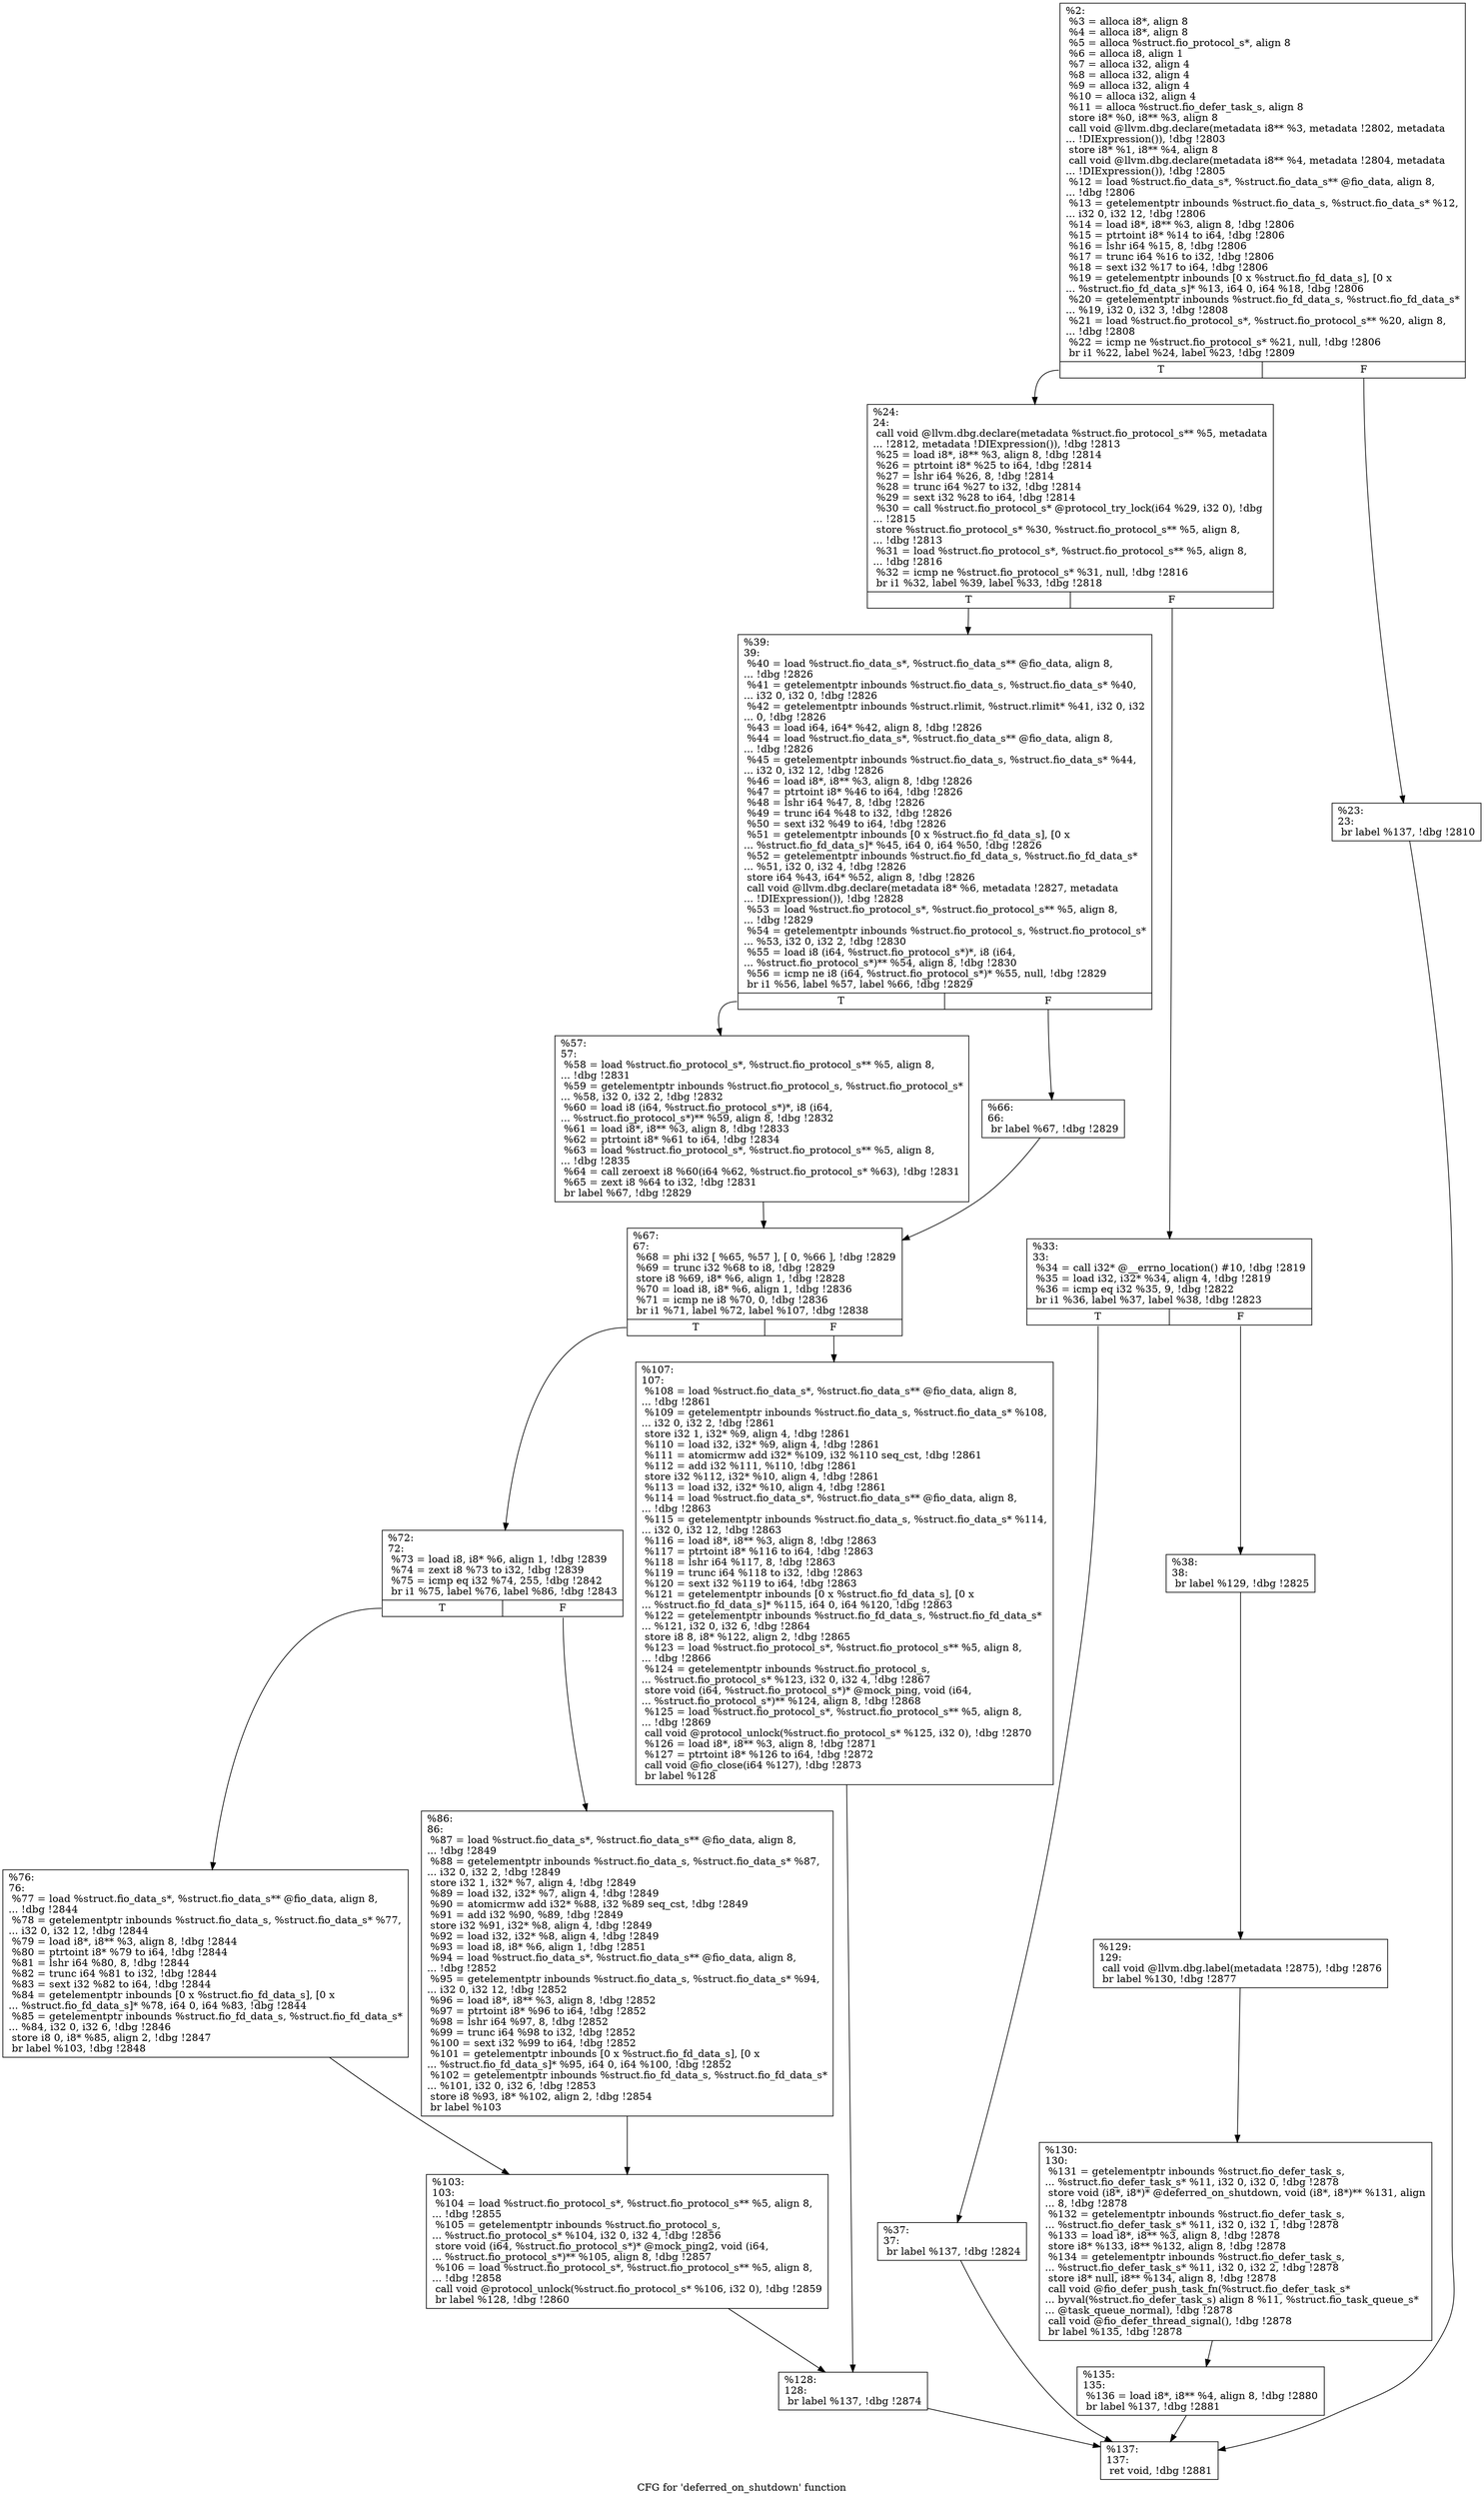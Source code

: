 digraph "CFG for 'deferred_on_shutdown' function" {
	label="CFG for 'deferred_on_shutdown' function";

	Node0x5568517534d0 [shape=record,label="{%2:\l  %3 = alloca i8*, align 8\l  %4 = alloca i8*, align 8\l  %5 = alloca %struct.fio_protocol_s*, align 8\l  %6 = alloca i8, align 1\l  %7 = alloca i32, align 4\l  %8 = alloca i32, align 4\l  %9 = alloca i32, align 4\l  %10 = alloca i32, align 4\l  %11 = alloca %struct.fio_defer_task_s, align 8\l  store i8* %0, i8** %3, align 8\l  call void @llvm.dbg.declare(metadata i8** %3, metadata !2802, metadata\l... !DIExpression()), !dbg !2803\l  store i8* %1, i8** %4, align 8\l  call void @llvm.dbg.declare(metadata i8** %4, metadata !2804, metadata\l... !DIExpression()), !dbg !2805\l  %12 = load %struct.fio_data_s*, %struct.fio_data_s** @fio_data, align 8,\l... !dbg !2806\l  %13 = getelementptr inbounds %struct.fio_data_s, %struct.fio_data_s* %12,\l... i32 0, i32 12, !dbg !2806\l  %14 = load i8*, i8** %3, align 8, !dbg !2806\l  %15 = ptrtoint i8* %14 to i64, !dbg !2806\l  %16 = lshr i64 %15, 8, !dbg !2806\l  %17 = trunc i64 %16 to i32, !dbg !2806\l  %18 = sext i32 %17 to i64, !dbg !2806\l  %19 = getelementptr inbounds [0 x %struct.fio_fd_data_s], [0 x\l... %struct.fio_fd_data_s]* %13, i64 0, i64 %18, !dbg !2806\l  %20 = getelementptr inbounds %struct.fio_fd_data_s, %struct.fio_fd_data_s*\l... %19, i32 0, i32 3, !dbg !2808\l  %21 = load %struct.fio_protocol_s*, %struct.fio_protocol_s** %20, align 8,\l... !dbg !2808\l  %22 = icmp ne %struct.fio_protocol_s* %21, null, !dbg !2806\l  br i1 %22, label %24, label %23, !dbg !2809\l|{<s0>T|<s1>F}}"];
	Node0x5568517534d0:s0 -> Node0x55685175a0e0;
	Node0x5568517534d0:s1 -> Node0x55685175a090;
	Node0x55685175a090 [shape=record,label="{%23:\l23:                                               \l  br label %137, !dbg !2810\l}"];
	Node0x55685175a090 -> Node0x55685175a630;
	Node0x55685175a0e0 [shape=record,label="{%24:\l24:                                               \l  call void @llvm.dbg.declare(metadata %struct.fio_protocol_s** %5, metadata\l... !2812, metadata !DIExpression()), !dbg !2813\l  %25 = load i8*, i8** %3, align 8, !dbg !2814\l  %26 = ptrtoint i8* %25 to i64, !dbg !2814\l  %27 = lshr i64 %26, 8, !dbg !2814\l  %28 = trunc i64 %27 to i32, !dbg !2814\l  %29 = sext i32 %28 to i64, !dbg !2814\l  %30 = call %struct.fio_protocol_s* @protocol_try_lock(i64 %29, i32 0), !dbg\l... !2815\l  store %struct.fio_protocol_s* %30, %struct.fio_protocol_s** %5, align 8,\l... !dbg !2813\l  %31 = load %struct.fio_protocol_s*, %struct.fio_protocol_s** %5, align 8,\l... !dbg !2816\l  %32 = icmp ne %struct.fio_protocol_s* %31, null, !dbg !2816\l  br i1 %32, label %39, label %33, !dbg !2818\l|{<s0>T|<s1>F}}"];
	Node0x55685175a0e0:s0 -> Node0x55685175a220;
	Node0x55685175a0e0:s1 -> Node0x55685175a130;
	Node0x55685175a130 [shape=record,label="{%33:\l33:                                               \l  %34 = call i32* @__errno_location() #10, !dbg !2819\l  %35 = load i32, i32* %34, align 4, !dbg !2819\l  %36 = icmp eq i32 %35, 9, !dbg !2822\l  br i1 %36, label %37, label %38, !dbg !2823\l|{<s0>T|<s1>F}}"];
	Node0x55685175a130:s0 -> Node0x55685175a180;
	Node0x55685175a130:s1 -> Node0x55685175a1d0;
	Node0x55685175a180 [shape=record,label="{%37:\l37:                                               \l  br label %137, !dbg !2824\l}"];
	Node0x55685175a180 -> Node0x55685175a630;
	Node0x55685175a1d0 [shape=record,label="{%38:\l38:                                               \l  br label %129, !dbg !2825\l}"];
	Node0x55685175a1d0 -> Node0x55685175a540;
	Node0x55685175a220 [shape=record,label="{%39:\l39:                                               \l  %40 = load %struct.fio_data_s*, %struct.fio_data_s** @fio_data, align 8,\l... !dbg !2826\l  %41 = getelementptr inbounds %struct.fio_data_s, %struct.fio_data_s* %40,\l... i32 0, i32 0, !dbg !2826\l  %42 = getelementptr inbounds %struct.rlimit, %struct.rlimit* %41, i32 0, i32\l... 0, !dbg !2826\l  %43 = load i64, i64* %42, align 8, !dbg !2826\l  %44 = load %struct.fio_data_s*, %struct.fio_data_s** @fio_data, align 8,\l... !dbg !2826\l  %45 = getelementptr inbounds %struct.fio_data_s, %struct.fio_data_s* %44,\l... i32 0, i32 12, !dbg !2826\l  %46 = load i8*, i8** %3, align 8, !dbg !2826\l  %47 = ptrtoint i8* %46 to i64, !dbg !2826\l  %48 = lshr i64 %47, 8, !dbg !2826\l  %49 = trunc i64 %48 to i32, !dbg !2826\l  %50 = sext i32 %49 to i64, !dbg !2826\l  %51 = getelementptr inbounds [0 x %struct.fio_fd_data_s], [0 x\l... %struct.fio_fd_data_s]* %45, i64 0, i64 %50, !dbg !2826\l  %52 = getelementptr inbounds %struct.fio_fd_data_s, %struct.fio_fd_data_s*\l... %51, i32 0, i32 4, !dbg !2826\l  store i64 %43, i64* %52, align 8, !dbg !2826\l  call void @llvm.dbg.declare(metadata i8* %6, metadata !2827, metadata\l... !DIExpression()), !dbg !2828\l  %53 = load %struct.fio_protocol_s*, %struct.fio_protocol_s** %5, align 8,\l... !dbg !2829\l  %54 = getelementptr inbounds %struct.fio_protocol_s, %struct.fio_protocol_s*\l... %53, i32 0, i32 2, !dbg !2830\l  %55 = load i8 (i64, %struct.fio_protocol_s*)*, i8 (i64,\l... %struct.fio_protocol_s*)** %54, align 8, !dbg !2830\l  %56 = icmp ne i8 (i64, %struct.fio_protocol_s*)* %55, null, !dbg !2829\l  br i1 %56, label %57, label %66, !dbg !2829\l|{<s0>T|<s1>F}}"];
	Node0x55685175a220:s0 -> Node0x55685175a270;
	Node0x55685175a220:s1 -> Node0x55685175a2c0;
	Node0x55685175a270 [shape=record,label="{%57:\l57:                                               \l  %58 = load %struct.fio_protocol_s*, %struct.fio_protocol_s** %5, align 8,\l... !dbg !2831\l  %59 = getelementptr inbounds %struct.fio_protocol_s, %struct.fio_protocol_s*\l... %58, i32 0, i32 2, !dbg !2832\l  %60 = load i8 (i64, %struct.fio_protocol_s*)*, i8 (i64,\l... %struct.fio_protocol_s*)** %59, align 8, !dbg !2832\l  %61 = load i8*, i8** %3, align 8, !dbg !2833\l  %62 = ptrtoint i8* %61 to i64, !dbg !2834\l  %63 = load %struct.fio_protocol_s*, %struct.fio_protocol_s** %5, align 8,\l... !dbg !2835\l  %64 = call zeroext i8 %60(i64 %62, %struct.fio_protocol_s* %63), !dbg !2831\l  %65 = zext i8 %64 to i32, !dbg !2831\l  br label %67, !dbg !2829\l}"];
	Node0x55685175a270 -> Node0x55685175a310;
	Node0x55685175a2c0 [shape=record,label="{%66:\l66:                                               \l  br label %67, !dbg !2829\l}"];
	Node0x55685175a2c0 -> Node0x55685175a310;
	Node0x55685175a310 [shape=record,label="{%67:\l67:                                               \l  %68 = phi i32 [ %65, %57 ], [ 0, %66 ], !dbg !2829\l  %69 = trunc i32 %68 to i8, !dbg !2829\l  store i8 %69, i8* %6, align 1, !dbg !2828\l  %70 = load i8, i8* %6, align 1, !dbg !2836\l  %71 = icmp ne i8 %70, 0, !dbg !2836\l  br i1 %71, label %72, label %107, !dbg !2838\l|{<s0>T|<s1>F}}"];
	Node0x55685175a310:s0 -> Node0x55685175a360;
	Node0x55685175a310:s1 -> Node0x55685175a4a0;
	Node0x55685175a360 [shape=record,label="{%72:\l72:                                               \l  %73 = load i8, i8* %6, align 1, !dbg !2839\l  %74 = zext i8 %73 to i32, !dbg !2839\l  %75 = icmp eq i32 %74, 255, !dbg !2842\l  br i1 %75, label %76, label %86, !dbg !2843\l|{<s0>T|<s1>F}}"];
	Node0x55685175a360:s0 -> Node0x55685175a3b0;
	Node0x55685175a360:s1 -> Node0x55685175a400;
	Node0x55685175a3b0 [shape=record,label="{%76:\l76:                                               \l  %77 = load %struct.fio_data_s*, %struct.fio_data_s** @fio_data, align 8,\l... !dbg !2844\l  %78 = getelementptr inbounds %struct.fio_data_s, %struct.fio_data_s* %77,\l... i32 0, i32 12, !dbg !2844\l  %79 = load i8*, i8** %3, align 8, !dbg !2844\l  %80 = ptrtoint i8* %79 to i64, !dbg !2844\l  %81 = lshr i64 %80, 8, !dbg !2844\l  %82 = trunc i64 %81 to i32, !dbg !2844\l  %83 = sext i32 %82 to i64, !dbg !2844\l  %84 = getelementptr inbounds [0 x %struct.fio_fd_data_s], [0 x\l... %struct.fio_fd_data_s]* %78, i64 0, i64 %83, !dbg !2844\l  %85 = getelementptr inbounds %struct.fio_fd_data_s, %struct.fio_fd_data_s*\l... %84, i32 0, i32 6, !dbg !2846\l  store i8 0, i8* %85, align 2, !dbg !2847\l  br label %103, !dbg !2848\l}"];
	Node0x55685175a3b0 -> Node0x55685175a450;
	Node0x55685175a400 [shape=record,label="{%86:\l86:                                               \l  %87 = load %struct.fio_data_s*, %struct.fio_data_s** @fio_data, align 8,\l... !dbg !2849\l  %88 = getelementptr inbounds %struct.fio_data_s, %struct.fio_data_s* %87,\l... i32 0, i32 2, !dbg !2849\l  store i32 1, i32* %7, align 4, !dbg !2849\l  %89 = load i32, i32* %7, align 4, !dbg !2849\l  %90 = atomicrmw add i32* %88, i32 %89 seq_cst, !dbg !2849\l  %91 = add i32 %90, %89, !dbg !2849\l  store i32 %91, i32* %8, align 4, !dbg !2849\l  %92 = load i32, i32* %8, align 4, !dbg !2849\l  %93 = load i8, i8* %6, align 1, !dbg !2851\l  %94 = load %struct.fio_data_s*, %struct.fio_data_s** @fio_data, align 8,\l... !dbg !2852\l  %95 = getelementptr inbounds %struct.fio_data_s, %struct.fio_data_s* %94,\l... i32 0, i32 12, !dbg !2852\l  %96 = load i8*, i8** %3, align 8, !dbg !2852\l  %97 = ptrtoint i8* %96 to i64, !dbg !2852\l  %98 = lshr i64 %97, 8, !dbg !2852\l  %99 = trunc i64 %98 to i32, !dbg !2852\l  %100 = sext i32 %99 to i64, !dbg !2852\l  %101 = getelementptr inbounds [0 x %struct.fio_fd_data_s], [0 x\l... %struct.fio_fd_data_s]* %95, i64 0, i64 %100, !dbg !2852\l  %102 = getelementptr inbounds %struct.fio_fd_data_s, %struct.fio_fd_data_s*\l... %101, i32 0, i32 6, !dbg !2853\l  store i8 %93, i8* %102, align 2, !dbg !2854\l  br label %103\l}"];
	Node0x55685175a400 -> Node0x55685175a450;
	Node0x55685175a450 [shape=record,label="{%103:\l103:                                              \l  %104 = load %struct.fio_protocol_s*, %struct.fio_protocol_s** %5, align 8,\l... !dbg !2855\l  %105 = getelementptr inbounds %struct.fio_protocol_s,\l... %struct.fio_protocol_s* %104, i32 0, i32 4, !dbg !2856\l  store void (i64, %struct.fio_protocol_s*)* @mock_ping2, void (i64,\l... %struct.fio_protocol_s*)** %105, align 8, !dbg !2857\l  %106 = load %struct.fio_protocol_s*, %struct.fio_protocol_s** %5, align 8,\l... !dbg !2858\l  call void @protocol_unlock(%struct.fio_protocol_s* %106, i32 0), !dbg !2859\l  br label %128, !dbg !2860\l}"];
	Node0x55685175a450 -> Node0x55685175a4f0;
	Node0x55685175a4a0 [shape=record,label="{%107:\l107:                                              \l  %108 = load %struct.fio_data_s*, %struct.fio_data_s** @fio_data, align 8,\l... !dbg !2861\l  %109 = getelementptr inbounds %struct.fio_data_s, %struct.fio_data_s* %108,\l... i32 0, i32 2, !dbg !2861\l  store i32 1, i32* %9, align 4, !dbg !2861\l  %110 = load i32, i32* %9, align 4, !dbg !2861\l  %111 = atomicrmw add i32* %109, i32 %110 seq_cst, !dbg !2861\l  %112 = add i32 %111, %110, !dbg !2861\l  store i32 %112, i32* %10, align 4, !dbg !2861\l  %113 = load i32, i32* %10, align 4, !dbg !2861\l  %114 = load %struct.fio_data_s*, %struct.fio_data_s** @fio_data, align 8,\l... !dbg !2863\l  %115 = getelementptr inbounds %struct.fio_data_s, %struct.fio_data_s* %114,\l... i32 0, i32 12, !dbg !2863\l  %116 = load i8*, i8** %3, align 8, !dbg !2863\l  %117 = ptrtoint i8* %116 to i64, !dbg !2863\l  %118 = lshr i64 %117, 8, !dbg !2863\l  %119 = trunc i64 %118 to i32, !dbg !2863\l  %120 = sext i32 %119 to i64, !dbg !2863\l  %121 = getelementptr inbounds [0 x %struct.fio_fd_data_s], [0 x\l... %struct.fio_fd_data_s]* %115, i64 0, i64 %120, !dbg !2863\l  %122 = getelementptr inbounds %struct.fio_fd_data_s, %struct.fio_fd_data_s*\l... %121, i32 0, i32 6, !dbg !2864\l  store i8 8, i8* %122, align 2, !dbg !2865\l  %123 = load %struct.fio_protocol_s*, %struct.fio_protocol_s** %5, align 8,\l... !dbg !2866\l  %124 = getelementptr inbounds %struct.fio_protocol_s,\l... %struct.fio_protocol_s* %123, i32 0, i32 4, !dbg !2867\l  store void (i64, %struct.fio_protocol_s*)* @mock_ping, void (i64,\l... %struct.fio_protocol_s*)** %124, align 8, !dbg !2868\l  %125 = load %struct.fio_protocol_s*, %struct.fio_protocol_s** %5, align 8,\l... !dbg !2869\l  call void @protocol_unlock(%struct.fio_protocol_s* %125, i32 0), !dbg !2870\l  %126 = load i8*, i8** %3, align 8, !dbg !2871\l  %127 = ptrtoint i8* %126 to i64, !dbg !2872\l  call void @fio_close(i64 %127), !dbg !2873\l  br label %128\l}"];
	Node0x55685175a4a0 -> Node0x55685175a4f0;
	Node0x55685175a4f0 [shape=record,label="{%128:\l128:                                              \l  br label %137, !dbg !2874\l}"];
	Node0x55685175a4f0 -> Node0x55685175a630;
	Node0x55685175a540 [shape=record,label="{%129:\l129:                                              \l  call void @llvm.dbg.label(metadata !2875), !dbg !2876\l  br label %130, !dbg !2877\l}"];
	Node0x55685175a540 -> Node0x55685175a590;
	Node0x55685175a590 [shape=record,label="{%130:\l130:                                              \l  %131 = getelementptr inbounds %struct.fio_defer_task_s,\l... %struct.fio_defer_task_s* %11, i32 0, i32 0, !dbg !2878\l  store void (i8*, i8*)* @deferred_on_shutdown, void (i8*, i8*)** %131, align\l... 8, !dbg !2878\l  %132 = getelementptr inbounds %struct.fio_defer_task_s,\l... %struct.fio_defer_task_s* %11, i32 0, i32 1, !dbg !2878\l  %133 = load i8*, i8** %3, align 8, !dbg !2878\l  store i8* %133, i8** %132, align 8, !dbg !2878\l  %134 = getelementptr inbounds %struct.fio_defer_task_s,\l... %struct.fio_defer_task_s* %11, i32 0, i32 2, !dbg !2878\l  store i8* null, i8** %134, align 8, !dbg !2878\l  call void @fio_defer_push_task_fn(%struct.fio_defer_task_s*\l... byval(%struct.fio_defer_task_s) align 8 %11, %struct.fio_task_queue_s*\l... @task_queue_normal), !dbg !2878\l  call void @fio_defer_thread_signal(), !dbg !2878\l  br label %135, !dbg !2878\l}"];
	Node0x55685175a590 -> Node0x55685175a5e0;
	Node0x55685175a5e0 [shape=record,label="{%135:\l135:                                              \l  %136 = load i8*, i8** %4, align 8, !dbg !2880\l  br label %137, !dbg !2881\l}"];
	Node0x55685175a5e0 -> Node0x55685175a630;
	Node0x55685175a630 [shape=record,label="{%137:\l137:                                              \l  ret void, !dbg !2881\l}"];
}
